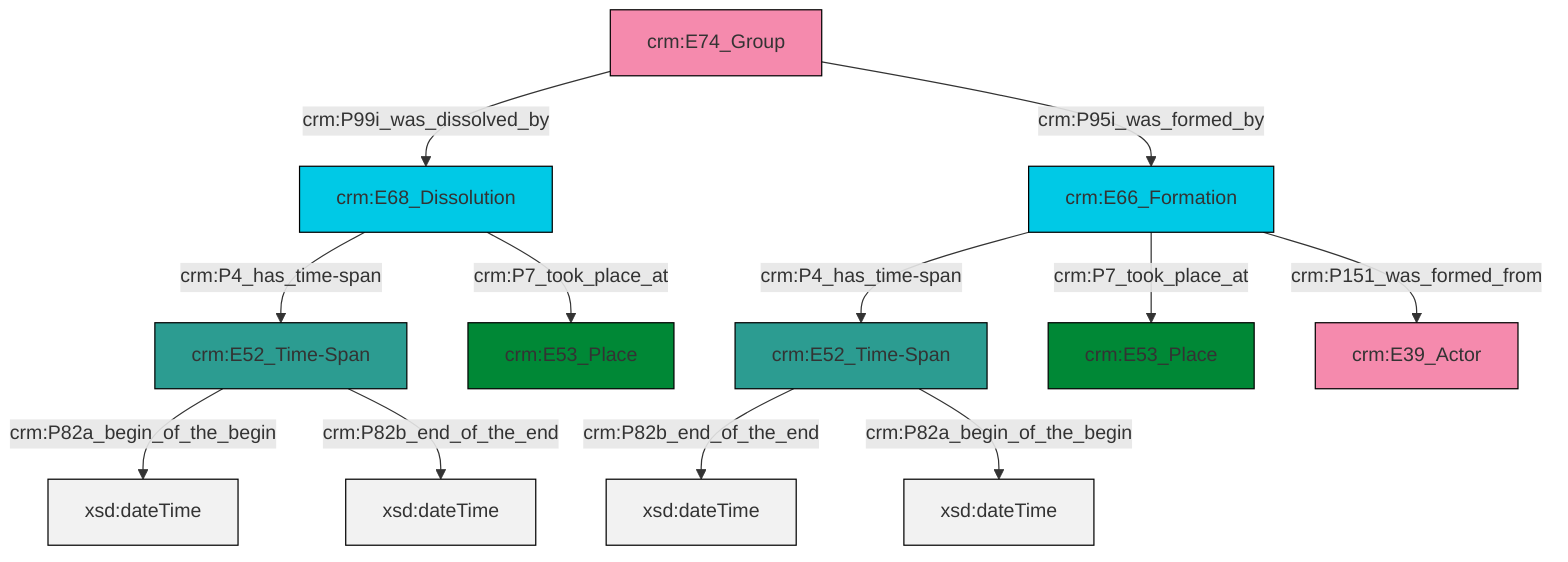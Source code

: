 graph TD
classDef Literal fill:#f2f2f2,stroke:#000000;
classDef CRM_Entity fill:#FFFFFF,stroke:#000000;
classDef Temporal_Entity fill:#00C9E6, stroke:#000000;
classDef Type fill:#E18312, stroke:#000000;
classDef Time-Span fill:#2C9C91, stroke:#000000;
classDef Appellation fill:#FFEB7F, stroke:#000000;
classDef Place fill:#008836, stroke:#000000;
classDef Persistent_Item fill:#B266B2, stroke:#000000;
classDef Conceptual_Object fill:#FFD700, stroke:#000000;
classDef Physical_Thing fill:#D2B48C, stroke:#000000;
classDef Actor fill:#f58aad, stroke:#000000;
classDef PC_Classes fill:#4ce600, stroke:#000000;
classDef Multi fill:#cccccc,stroke:#000000;

0["crm:E66_Formation"]:::Temporal_Entity -->|crm:P4_has_time-span| 1["crm:E52_Time-Span"]:::Time-Span
1["crm:E52_Time-Span"]:::Time-Span -->|crm:P82b_end_of_the_end| 4[xsd:dateTime]:::Literal
2["crm:E52_Time-Span"]:::Time-Span -->|crm:P82a_begin_of_the_begin| 5[xsd:dateTime]:::Literal
6["crm:E68_Dissolution"]:::Temporal_Entity -->|crm:P4_has_time-span| 2["crm:E52_Time-Span"]:::Time-Span
0["crm:E66_Formation"]:::Temporal_Entity -->|crm:P7_took_place_at| 9["crm:E53_Place"]:::Place
1["crm:E52_Time-Span"]:::Time-Span -->|crm:P82a_begin_of_the_begin| 10[xsd:dateTime]:::Literal
2["crm:E52_Time-Span"]:::Time-Span -->|crm:P82b_end_of_the_end| 12[xsd:dateTime]:::Literal
16["crm:E74_Group"]:::Actor -->|crm:P99i_was_dissolved_by| 6["crm:E68_Dissolution"]:::Temporal_Entity
0["crm:E66_Formation"]:::Temporal_Entity -->|crm:P151_was_formed_from| 13["crm:E39_Actor"]:::Actor
16["crm:E74_Group"]:::Actor -->|crm:P95i_was_formed_by| 0["crm:E66_Formation"]:::Temporal_Entity
6["crm:E68_Dissolution"]:::Temporal_Entity -->|crm:P7_took_place_at| 18["crm:E53_Place"]:::Place
